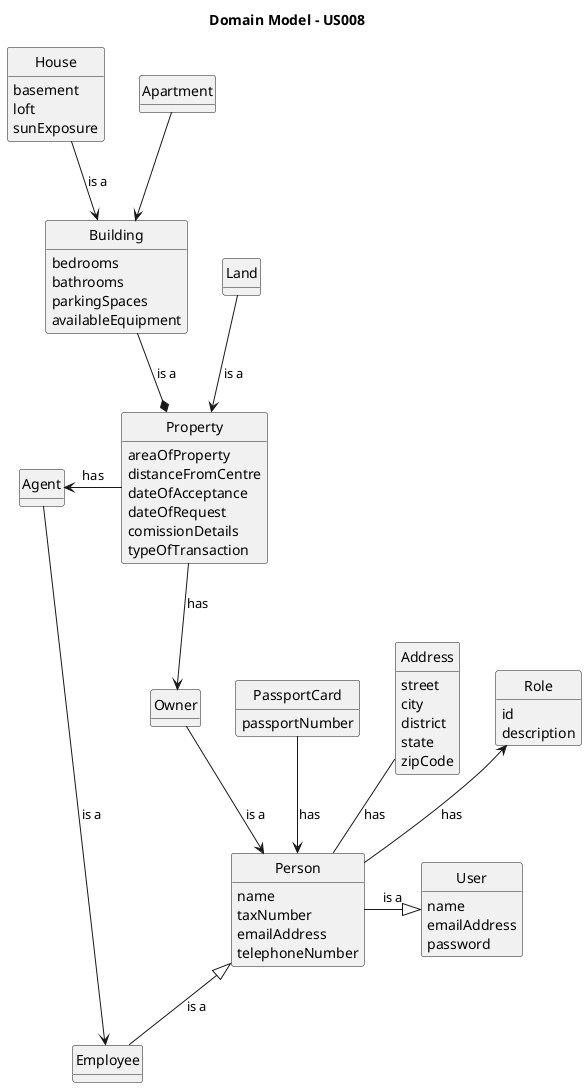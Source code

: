 @startuml
skinparam monochrome true
skinparam packageStyle rectangle
skinparam shadowing false

'left to right direction

skinparam classAttributeIconSize 0

hide circle
hide methods

title Domain Model - US008

'class Platform {
'  -description
'}

class Agent {

}




class Person {
    name
    taxNumber
    emailAddress
    telephoneNumber
}

class PassportCard {
    passportNumber
}

class Address{
    street
    city
    district
    state
    zipCode
}
class User {
    name
    emailAddress
    password
}

class Role {
    id
    description
}

class Employee {
}

class Property{
    areaOfProperty
    distanceFromCentre
    dateOfAcceptance
    dateOfRequest
    comissionDetails
    typeOfTransaction
}

class Building {
    bedrooms
    bathrooms
    parkingSpaces
    availableEquipment
}

class House{
    basement
    loft
    sunExposure
}

class Owner{}

class Apartment{}

class Land{}

Property --> Owner : has
Owner --> Person : is a
Land --> Property : is a
Apartment --> Building
House --> Building : is a
Building --* Property : is a
Agent -> Employee : is a
Person --up> Role : has
Person --up Address : has
Person <--up PassportCard : has
Person -right|> User : is a
Employee --up|> Person : is a
Agent <- Property : has





@enduml